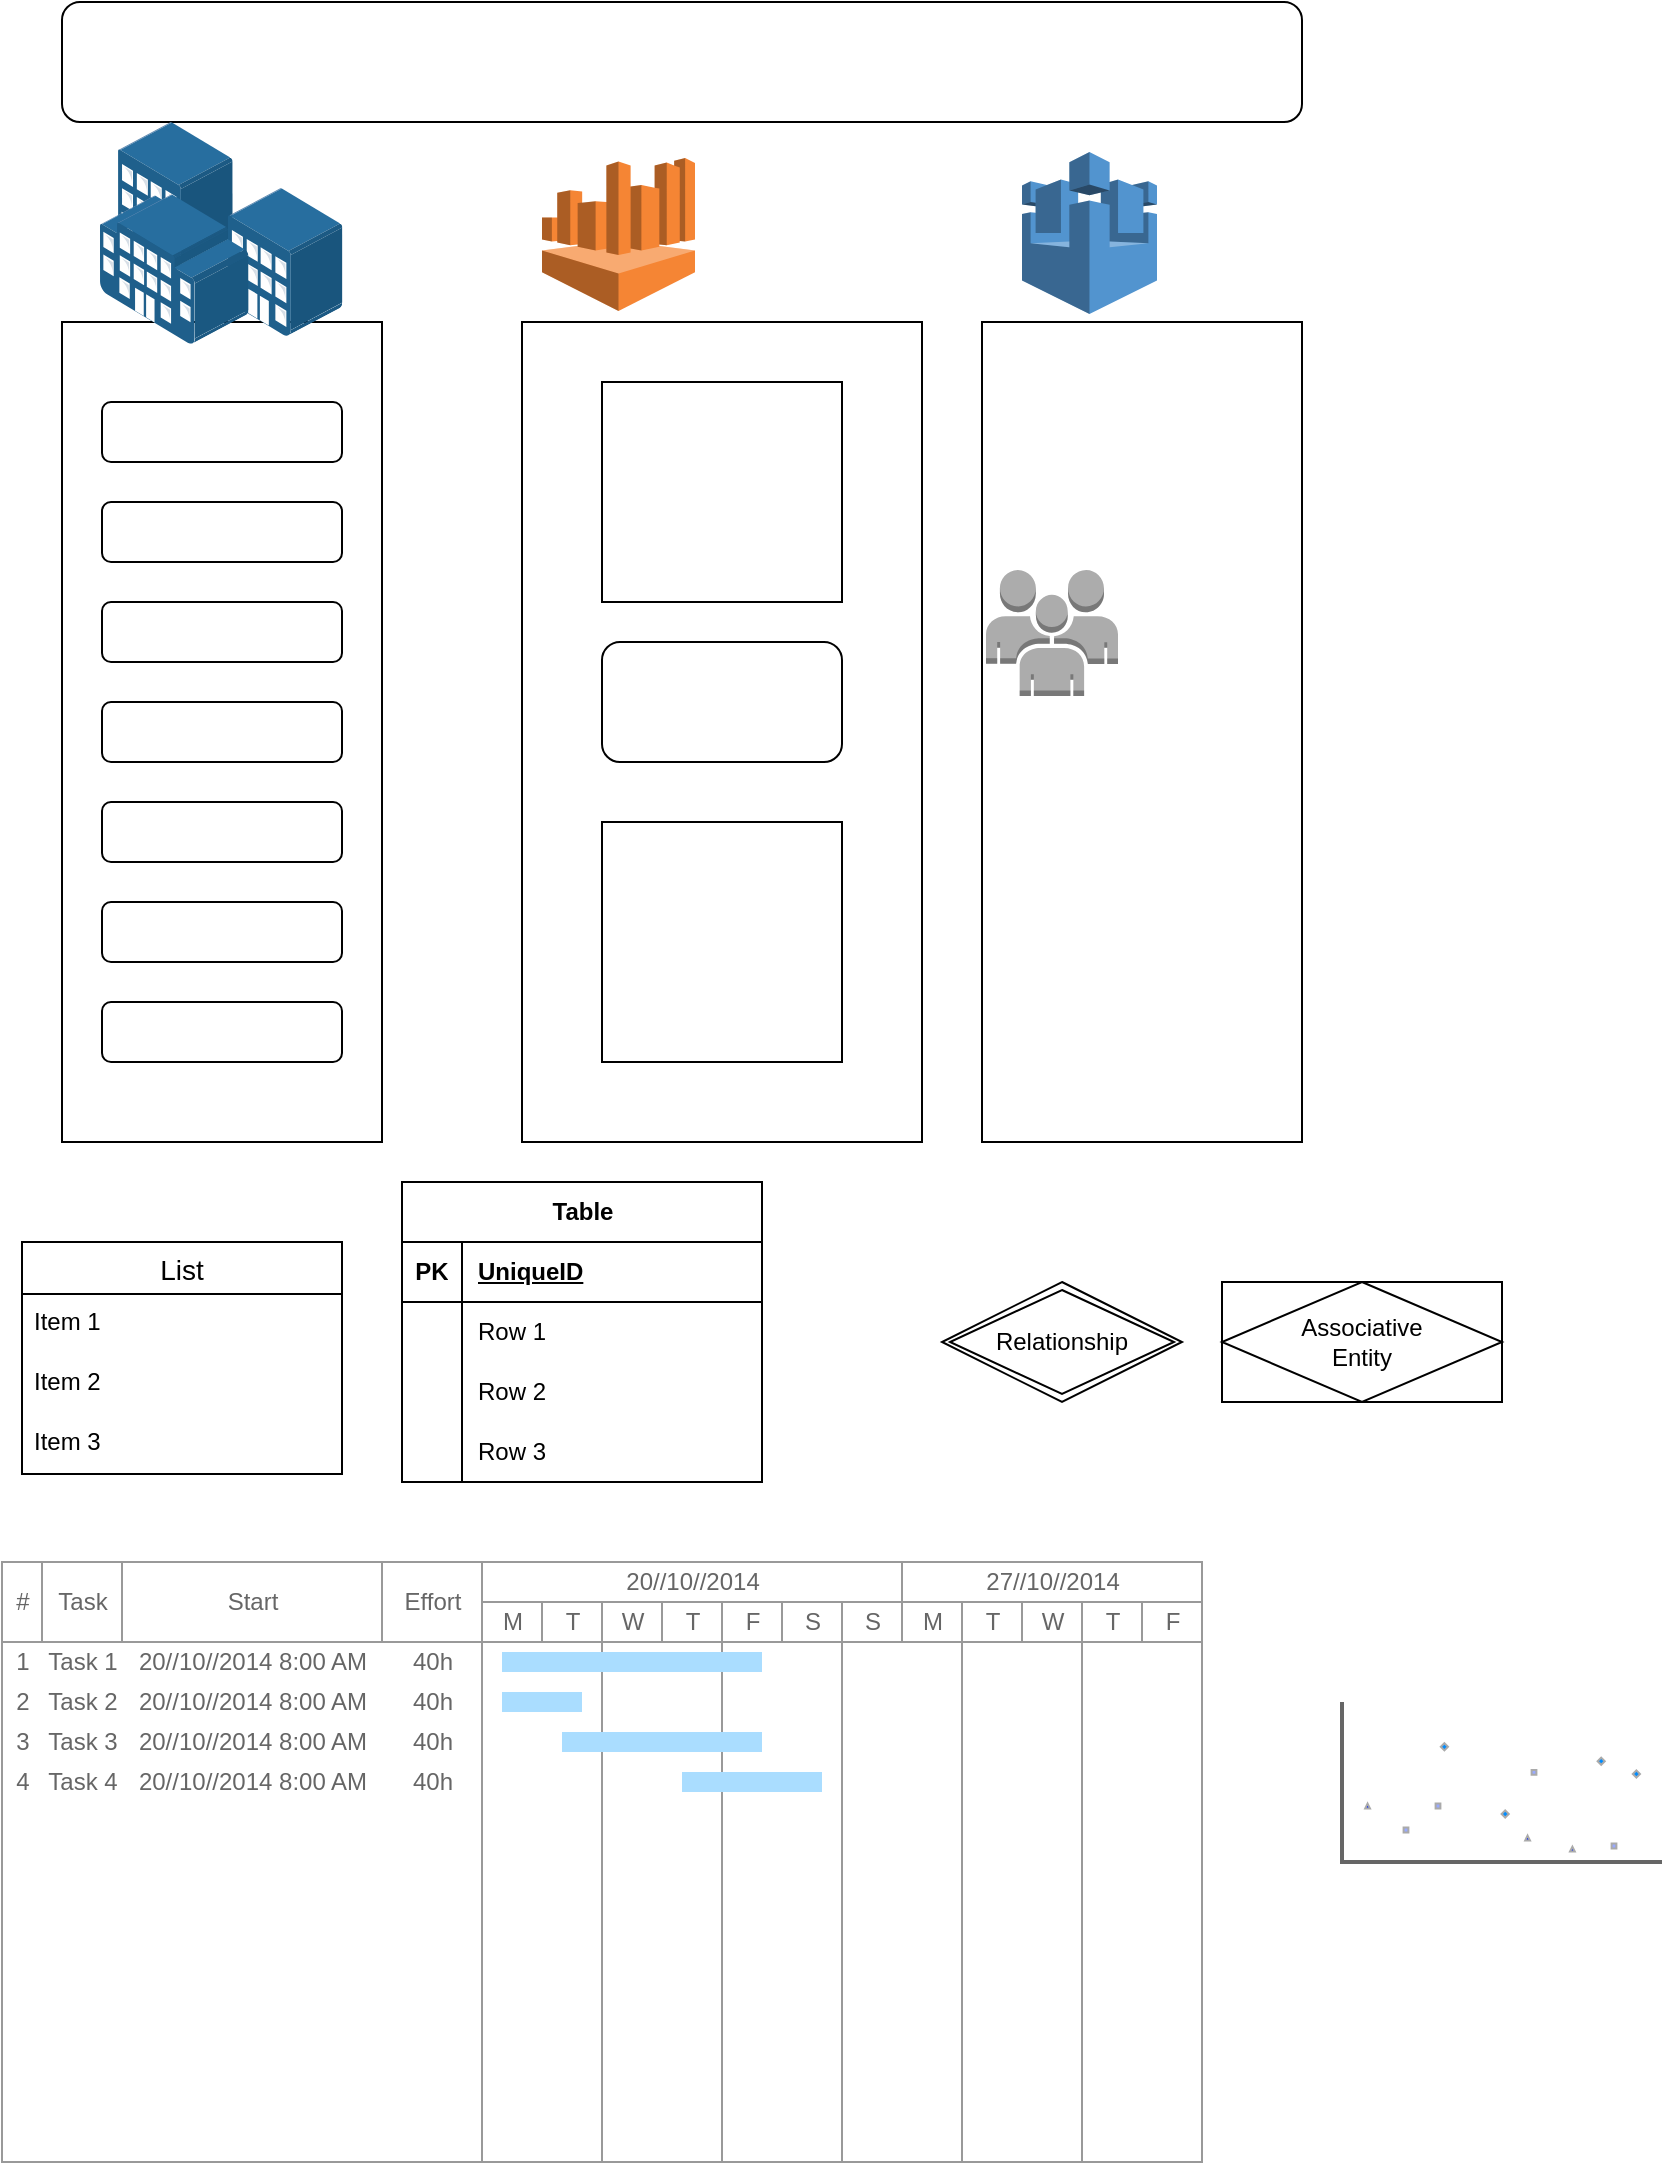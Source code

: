 <mxfile version="24.9.1">
  <diagram name="第 1 页" id="ZfpuJcAWG4KoZAY-R3oi">
    <mxGraphModel dx="1173" dy="768" grid="1" gridSize="10" guides="1" tooltips="1" connect="1" arrows="1" fold="1" page="1" pageScale="1" pageWidth="827" pageHeight="1169" math="0" shadow="0">
      <root>
        <mxCell id="0" />
        <mxCell id="1" parent="0" />
        <mxCell id="s33GEvEaxMYmXVZrxAXG-1" value="" style="rounded=0;whiteSpace=wrap;html=1;" vertex="1" parent="1">
          <mxGeometry x="100" y="220" width="160" height="410" as="geometry" />
        </mxCell>
        <mxCell id="s33GEvEaxMYmXVZrxAXG-2" value="" style="rounded=1;whiteSpace=wrap;html=1;" vertex="1" parent="1">
          <mxGeometry x="100" y="60" width="620" height="60" as="geometry" />
        </mxCell>
        <mxCell id="s33GEvEaxMYmXVZrxAXG-3" value="" style="rounded=0;whiteSpace=wrap;html=1;" vertex="1" parent="1">
          <mxGeometry x="330" y="220" width="200" height="410" as="geometry" />
        </mxCell>
        <mxCell id="s33GEvEaxMYmXVZrxAXG-4" value="" style="rounded=0;whiteSpace=wrap;html=1;" vertex="1" parent="1">
          <mxGeometry x="560" y="220" width="160" height="410" as="geometry" />
        </mxCell>
        <mxCell id="s33GEvEaxMYmXVZrxAXG-5" value="" style="rounded=1;whiteSpace=wrap;html=1;" vertex="1" parent="1">
          <mxGeometry x="120" y="260" width="120" height="30" as="geometry" />
        </mxCell>
        <mxCell id="s33GEvEaxMYmXVZrxAXG-6" value="" style="rounded=1;whiteSpace=wrap;html=1;" vertex="1" parent="1">
          <mxGeometry x="120" y="310" width="120" height="30" as="geometry" />
        </mxCell>
        <mxCell id="s33GEvEaxMYmXVZrxAXG-7" value="" style="rounded=1;whiteSpace=wrap;html=1;" vertex="1" parent="1">
          <mxGeometry x="120" y="360" width="120" height="30" as="geometry" />
        </mxCell>
        <mxCell id="s33GEvEaxMYmXVZrxAXG-8" value="" style="rounded=1;whiteSpace=wrap;html=1;" vertex="1" parent="1">
          <mxGeometry x="120" y="410" width="120" height="30" as="geometry" />
        </mxCell>
        <mxCell id="s33GEvEaxMYmXVZrxAXG-9" value="" style="rounded=1;whiteSpace=wrap;html=1;" vertex="1" parent="1">
          <mxGeometry x="120" y="460" width="120" height="30" as="geometry" />
        </mxCell>
        <mxCell id="s33GEvEaxMYmXVZrxAXG-10" value="" style="rounded=1;whiteSpace=wrap;html=1;" vertex="1" parent="1">
          <mxGeometry x="120" y="510" width="120" height="30" as="geometry" />
        </mxCell>
        <mxCell id="s33GEvEaxMYmXVZrxAXG-11" value="" style="rounded=1;whiteSpace=wrap;html=1;" vertex="1" parent="1">
          <mxGeometry x="120" y="560" width="120" height="30" as="geometry" />
        </mxCell>
        <mxCell id="s33GEvEaxMYmXVZrxAXG-12" value="" style="rounded=0;whiteSpace=wrap;html=1;" vertex="1" parent="1">
          <mxGeometry x="370" y="250" width="120" height="110" as="geometry" />
        </mxCell>
        <mxCell id="s33GEvEaxMYmXVZrxAXG-13" value="" style="rounded=0;whiteSpace=wrap;html=1;" vertex="1" parent="1">
          <mxGeometry x="370" y="470" width="120" height="120" as="geometry" />
        </mxCell>
        <mxCell id="s33GEvEaxMYmXVZrxAXG-14" value="" style="rounded=1;whiteSpace=wrap;html=1;" vertex="1" parent="1">
          <mxGeometry x="370" y="380" width="120" height="60" as="geometry" />
        </mxCell>
        <mxCell id="s33GEvEaxMYmXVZrxAXG-15" value="Associative&#xa;Entity" style="shape=associativeEntity;whiteSpace=wrap;html=1;align=center;" vertex="1" parent="1">
          <mxGeometry x="680" y="700" width="140" height="60" as="geometry" />
        </mxCell>
        <mxCell id="s33GEvEaxMYmXVZrxAXG-16" value="Relationship" style="shape=rhombus;double=1;perimeter=rhombusPerimeter;whiteSpace=wrap;html=1;align=center;" vertex="1" parent="1">
          <mxGeometry x="540" y="700" width="120" height="60" as="geometry" />
        </mxCell>
        <mxCell id="s33GEvEaxMYmXVZrxAXG-17" value="Table" style="shape=table;startSize=30;container=1;collapsible=1;childLayout=tableLayout;fixedRows=1;rowLines=0;fontStyle=1;align=center;resizeLast=1;html=1;" vertex="1" parent="1">
          <mxGeometry x="270" y="650" width="180" height="150" as="geometry" />
        </mxCell>
        <mxCell id="s33GEvEaxMYmXVZrxAXG-18" value="" style="shape=tableRow;horizontal=0;startSize=0;swimlaneHead=0;swimlaneBody=0;fillColor=none;collapsible=0;dropTarget=0;points=[[0,0.5],[1,0.5]];portConstraint=eastwest;top=0;left=0;right=0;bottom=1;" vertex="1" parent="s33GEvEaxMYmXVZrxAXG-17">
          <mxGeometry y="30" width="180" height="30" as="geometry" />
        </mxCell>
        <mxCell id="s33GEvEaxMYmXVZrxAXG-19" value="PK" style="shape=partialRectangle;connectable=0;fillColor=none;top=0;left=0;bottom=0;right=0;fontStyle=1;overflow=hidden;whiteSpace=wrap;html=1;" vertex="1" parent="s33GEvEaxMYmXVZrxAXG-18">
          <mxGeometry width="30" height="30" as="geometry">
            <mxRectangle width="30" height="30" as="alternateBounds" />
          </mxGeometry>
        </mxCell>
        <mxCell id="s33GEvEaxMYmXVZrxAXG-20" value="UniqueID" style="shape=partialRectangle;connectable=0;fillColor=none;top=0;left=0;bottom=0;right=0;align=left;spacingLeft=6;fontStyle=5;overflow=hidden;whiteSpace=wrap;html=1;" vertex="1" parent="s33GEvEaxMYmXVZrxAXG-18">
          <mxGeometry x="30" width="150" height="30" as="geometry">
            <mxRectangle width="150" height="30" as="alternateBounds" />
          </mxGeometry>
        </mxCell>
        <mxCell id="s33GEvEaxMYmXVZrxAXG-21" value="" style="shape=tableRow;horizontal=0;startSize=0;swimlaneHead=0;swimlaneBody=0;fillColor=none;collapsible=0;dropTarget=0;points=[[0,0.5],[1,0.5]];portConstraint=eastwest;top=0;left=0;right=0;bottom=0;" vertex="1" parent="s33GEvEaxMYmXVZrxAXG-17">
          <mxGeometry y="60" width="180" height="30" as="geometry" />
        </mxCell>
        <mxCell id="s33GEvEaxMYmXVZrxAXG-22" value="" style="shape=partialRectangle;connectable=0;fillColor=none;top=0;left=0;bottom=0;right=0;editable=1;overflow=hidden;whiteSpace=wrap;html=1;" vertex="1" parent="s33GEvEaxMYmXVZrxAXG-21">
          <mxGeometry width="30" height="30" as="geometry">
            <mxRectangle width="30" height="30" as="alternateBounds" />
          </mxGeometry>
        </mxCell>
        <mxCell id="s33GEvEaxMYmXVZrxAXG-23" value="Row 1" style="shape=partialRectangle;connectable=0;fillColor=none;top=0;left=0;bottom=0;right=0;align=left;spacingLeft=6;overflow=hidden;whiteSpace=wrap;html=1;" vertex="1" parent="s33GEvEaxMYmXVZrxAXG-21">
          <mxGeometry x="30" width="150" height="30" as="geometry">
            <mxRectangle width="150" height="30" as="alternateBounds" />
          </mxGeometry>
        </mxCell>
        <mxCell id="s33GEvEaxMYmXVZrxAXG-24" value="" style="shape=tableRow;horizontal=0;startSize=0;swimlaneHead=0;swimlaneBody=0;fillColor=none;collapsible=0;dropTarget=0;points=[[0,0.5],[1,0.5]];portConstraint=eastwest;top=0;left=0;right=0;bottom=0;" vertex="1" parent="s33GEvEaxMYmXVZrxAXG-17">
          <mxGeometry y="90" width="180" height="30" as="geometry" />
        </mxCell>
        <mxCell id="s33GEvEaxMYmXVZrxAXG-25" value="" style="shape=partialRectangle;connectable=0;fillColor=none;top=0;left=0;bottom=0;right=0;editable=1;overflow=hidden;whiteSpace=wrap;html=1;" vertex="1" parent="s33GEvEaxMYmXVZrxAXG-24">
          <mxGeometry width="30" height="30" as="geometry">
            <mxRectangle width="30" height="30" as="alternateBounds" />
          </mxGeometry>
        </mxCell>
        <mxCell id="s33GEvEaxMYmXVZrxAXG-26" value="Row 2" style="shape=partialRectangle;connectable=0;fillColor=none;top=0;left=0;bottom=0;right=0;align=left;spacingLeft=6;overflow=hidden;whiteSpace=wrap;html=1;" vertex="1" parent="s33GEvEaxMYmXVZrxAXG-24">
          <mxGeometry x="30" width="150" height="30" as="geometry">
            <mxRectangle width="150" height="30" as="alternateBounds" />
          </mxGeometry>
        </mxCell>
        <mxCell id="s33GEvEaxMYmXVZrxAXG-27" value="" style="shape=tableRow;horizontal=0;startSize=0;swimlaneHead=0;swimlaneBody=0;fillColor=none;collapsible=0;dropTarget=0;points=[[0,0.5],[1,0.5]];portConstraint=eastwest;top=0;left=0;right=0;bottom=0;" vertex="1" parent="s33GEvEaxMYmXVZrxAXG-17">
          <mxGeometry y="120" width="180" height="30" as="geometry" />
        </mxCell>
        <mxCell id="s33GEvEaxMYmXVZrxAXG-28" value="" style="shape=partialRectangle;connectable=0;fillColor=none;top=0;left=0;bottom=0;right=0;editable=1;overflow=hidden;whiteSpace=wrap;html=1;" vertex="1" parent="s33GEvEaxMYmXVZrxAXG-27">
          <mxGeometry width="30" height="30" as="geometry">
            <mxRectangle width="30" height="30" as="alternateBounds" />
          </mxGeometry>
        </mxCell>
        <mxCell id="s33GEvEaxMYmXVZrxAXG-29" value="Row 3" style="shape=partialRectangle;connectable=0;fillColor=none;top=0;left=0;bottom=0;right=0;align=left;spacingLeft=6;overflow=hidden;whiteSpace=wrap;html=1;" vertex="1" parent="s33GEvEaxMYmXVZrxAXG-27">
          <mxGeometry x="30" width="150" height="30" as="geometry">
            <mxRectangle width="150" height="30" as="alternateBounds" />
          </mxGeometry>
        </mxCell>
        <mxCell id="s33GEvEaxMYmXVZrxAXG-30" value="List" style="swimlane;fontStyle=0;childLayout=stackLayout;horizontal=1;startSize=26;horizontalStack=0;resizeParent=1;resizeParentMax=0;resizeLast=0;collapsible=1;marginBottom=0;align=center;fontSize=14;" vertex="1" parent="1">
          <mxGeometry x="80" y="680" width="160" height="116" as="geometry" />
        </mxCell>
        <mxCell id="s33GEvEaxMYmXVZrxAXG-31" value="Item 1" style="text;strokeColor=none;fillColor=none;spacingLeft=4;spacingRight=4;overflow=hidden;rotatable=0;points=[[0,0.5],[1,0.5]];portConstraint=eastwest;fontSize=12;whiteSpace=wrap;html=1;" vertex="1" parent="s33GEvEaxMYmXVZrxAXG-30">
          <mxGeometry y="26" width="160" height="30" as="geometry" />
        </mxCell>
        <mxCell id="s33GEvEaxMYmXVZrxAXG-32" value="Item 2" style="text;strokeColor=none;fillColor=none;spacingLeft=4;spacingRight=4;overflow=hidden;rotatable=0;points=[[0,0.5],[1,0.5]];portConstraint=eastwest;fontSize=12;whiteSpace=wrap;html=1;" vertex="1" parent="s33GEvEaxMYmXVZrxAXG-30">
          <mxGeometry y="56" width="160" height="30" as="geometry" />
        </mxCell>
        <mxCell id="s33GEvEaxMYmXVZrxAXG-33" value="Item 3" style="text;strokeColor=none;fillColor=none;spacingLeft=4;spacingRight=4;overflow=hidden;rotatable=0;points=[[0,0.5],[1,0.5]];portConstraint=eastwest;fontSize=12;whiteSpace=wrap;html=1;" vertex="1" parent="s33GEvEaxMYmXVZrxAXG-30">
          <mxGeometry y="86" width="160" height="30" as="geometry" />
        </mxCell>
        <mxCell id="s33GEvEaxMYmXVZrxAXG-34" value="" style="verticalLabelPosition=bottom;shadow=0;dashed=0;align=center;html=1;verticalAlign=top;strokeWidth=1;shape=mxgraph.mockup.graphics.plotChart;strokeColor=none;strokeColor2=#aaaaaa;strokeColor3=#666666;fillColor2=#99aaff,#0022ff,#008cff;" vertex="1" parent="1">
          <mxGeometry x="740" y="910" width="160" height="80" as="geometry" />
        </mxCell>
        <mxCell id="s33GEvEaxMYmXVZrxAXG-35" value="" style="strokeWidth=1;shadow=0;dashed=0;align=center;html=1;shape=mxgraph.mockup.graphics.rrect;rSize=0;strokeColor=#999999;" vertex="1" parent="1">
          <mxGeometry x="70" y="840" width="600" height="300" as="geometry" />
        </mxCell>
        <mxCell id="s33GEvEaxMYmXVZrxAXG-36" value="#" style="strokeColor=inherit;fillColor=inherit;gradientColor=inherit;strokeWidth=1;shadow=0;dashed=0;align=center;html=1;shape=mxgraph.mockup.graphics.rrect;rSize=0;fontColor=#666666;" vertex="1" parent="s33GEvEaxMYmXVZrxAXG-35">
          <mxGeometry width="20" height="40" as="geometry" />
        </mxCell>
        <mxCell id="s33GEvEaxMYmXVZrxAXG-37" value="Task" style="strokeColor=inherit;fillColor=inherit;gradientColor=inherit;strokeWidth=1;shadow=0;dashed=0;align=center;html=1;shape=mxgraph.mockup.graphics.rrect;rSize=0;fontColor=#666666;" vertex="1" parent="s33GEvEaxMYmXVZrxAXG-35">
          <mxGeometry x="20" width="40" height="40" as="geometry" />
        </mxCell>
        <mxCell id="s33GEvEaxMYmXVZrxAXG-38" value="Start" style="strokeColor=inherit;fillColor=inherit;gradientColor=inherit;strokeWidth=1;shadow=0;dashed=0;align=center;html=1;shape=mxgraph.mockup.graphics.rrect;rSize=0;fontColor=#666666;" vertex="1" parent="s33GEvEaxMYmXVZrxAXG-35">
          <mxGeometry x="60" width="130" height="40" as="geometry" />
        </mxCell>
        <mxCell id="s33GEvEaxMYmXVZrxAXG-39" value="Effort" style="strokeColor=inherit;fillColor=inherit;gradientColor=inherit;strokeWidth=1;shadow=0;dashed=0;align=center;html=1;shape=mxgraph.mockup.graphics.rrect;rSize=0;fontColor=#666666;" vertex="1" parent="s33GEvEaxMYmXVZrxAXG-35">
          <mxGeometry x="190" width="50" height="40" as="geometry" />
        </mxCell>
        <mxCell id="s33GEvEaxMYmXVZrxAXG-40" value="20//10//2014" style="strokeColor=inherit;fillColor=inherit;gradientColor=inherit;strokeWidth=1;shadow=0;dashed=0;align=center;html=1;shape=mxgraph.mockup.graphics.rrect;rSize=0;fontColor=#666666;" vertex="1" parent="s33GEvEaxMYmXVZrxAXG-35">
          <mxGeometry x="240" width="210" height="20" as="geometry" />
        </mxCell>
        <mxCell id="s33GEvEaxMYmXVZrxAXG-41" value="27//10//2014" style="strokeColor=inherit;fillColor=inherit;gradientColor=inherit;strokeWidth=1;shadow=0;dashed=0;align=center;html=1;shape=mxgraph.mockup.graphics.rrect;rSize=0;fontColor=#666666;" vertex="1" parent="s33GEvEaxMYmXVZrxAXG-35">
          <mxGeometry x="450" width="150" height="20" as="geometry" />
        </mxCell>
        <mxCell id="s33GEvEaxMYmXVZrxAXG-42" value="M" style="strokeColor=inherit;fillColor=inherit;gradientColor=inherit;strokeWidth=1;shadow=0;dashed=0;align=center;html=1;shape=mxgraph.mockup.graphics.rrect;rSize=0;;fontColor=#666666;" vertex="1" parent="s33GEvEaxMYmXVZrxAXG-35">
          <mxGeometry x="240" y="20" width="30" height="20" as="geometry" />
        </mxCell>
        <mxCell id="s33GEvEaxMYmXVZrxAXG-43" value="T" style="strokeColor=inherit;fillColor=inherit;gradientColor=inherit;strokeWidth=1;shadow=0;dashed=0;align=center;html=1;shape=mxgraph.mockup.graphics.rrect;rSize=0;fontColor=#666666;" vertex="1" parent="s33GEvEaxMYmXVZrxAXG-35">
          <mxGeometry x="270" y="20" width="30" height="20" as="geometry" />
        </mxCell>
        <mxCell id="s33GEvEaxMYmXVZrxAXG-44" value="W" style="strokeColor=inherit;fillColor=inherit;gradientColor=inherit;strokeWidth=1;shadow=0;dashed=0;align=center;html=1;shape=mxgraph.mockup.graphics.rrect;rSize=0;fontColor=#666666;" vertex="1" parent="s33GEvEaxMYmXVZrxAXG-35">
          <mxGeometry x="300" y="20" width="30" height="20" as="geometry" />
        </mxCell>
        <mxCell id="s33GEvEaxMYmXVZrxAXG-45" value="T" style="strokeColor=inherit;fillColor=inherit;gradientColor=inherit;strokeWidth=1;shadow=0;dashed=0;align=center;html=1;shape=mxgraph.mockup.graphics.rrect;rSize=0;fontColor=#666666;" vertex="1" parent="s33GEvEaxMYmXVZrxAXG-35">
          <mxGeometry x="330" y="20" width="30" height="20" as="geometry" />
        </mxCell>
        <mxCell id="s33GEvEaxMYmXVZrxAXG-46" value="F" style="strokeColor=inherit;fillColor=inherit;gradientColor=inherit;strokeWidth=1;shadow=0;dashed=0;align=center;html=1;shape=mxgraph.mockup.graphics.rrect;rSize=0;fontColor=#666666;" vertex="1" parent="s33GEvEaxMYmXVZrxAXG-35">
          <mxGeometry x="360" y="20" width="30" height="20" as="geometry" />
        </mxCell>
        <mxCell id="s33GEvEaxMYmXVZrxAXG-47" value="S" style="strokeColor=inherit;fillColor=inherit;gradientColor=inherit;strokeWidth=1;shadow=0;dashed=0;align=center;html=1;shape=mxgraph.mockup.graphics.rrect;rSize=0;fontColor=#666666;" vertex="1" parent="s33GEvEaxMYmXVZrxAXG-35">
          <mxGeometry x="390" y="20" width="30" height="20" as="geometry" />
        </mxCell>
        <mxCell id="s33GEvEaxMYmXVZrxAXG-48" value="S" style="strokeColor=inherit;fillColor=inherit;gradientColor=inherit;strokeWidth=1;shadow=0;dashed=0;align=center;html=1;shape=mxgraph.mockup.graphics.rrect;rSize=0;fontColor=#666666;" vertex="1" parent="s33GEvEaxMYmXVZrxAXG-35">
          <mxGeometry x="420" y="20" width="30" height="20" as="geometry" />
        </mxCell>
        <mxCell id="s33GEvEaxMYmXVZrxAXG-49" value="M" style="strokeColor=inherit;fillColor=inherit;gradientColor=inherit;strokeWidth=1;shadow=0;dashed=0;align=center;html=1;shape=mxgraph.mockup.graphics.rrect;rSize=0;fontColor=#666666;" vertex="1" parent="s33GEvEaxMYmXVZrxAXG-35">
          <mxGeometry x="450" y="20" width="30" height="20" as="geometry" />
        </mxCell>
        <mxCell id="s33GEvEaxMYmXVZrxAXG-50" value="T" style="strokeColor=inherit;fillColor=inherit;gradientColor=inherit;strokeWidth=1;shadow=0;dashed=0;align=center;html=1;shape=mxgraph.mockup.graphics.rrect;rSize=0;fontColor=#666666;" vertex="1" parent="s33GEvEaxMYmXVZrxAXG-35">
          <mxGeometry x="480" y="20" width="30" height="20" as="geometry" />
        </mxCell>
        <mxCell id="s33GEvEaxMYmXVZrxAXG-51" value="W" style="strokeColor=inherit;fillColor=inherit;gradientColor=inherit;strokeWidth=1;shadow=0;dashed=0;align=center;html=1;shape=mxgraph.mockup.graphics.rrect;rSize=0;fontColor=#666666;" vertex="1" parent="s33GEvEaxMYmXVZrxAXG-35">
          <mxGeometry x="510" y="20" width="30" height="20" as="geometry" />
        </mxCell>
        <mxCell id="s33GEvEaxMYmXVZrxAXG-52" value="T" style="strokeColor=inherit;fillColor=inherit;gradientColor=inherit;strokeWidth=1;shadow=0;dashed=0;align=center;html=1;shape=mxgraph.mockup.graphics.rrect;rSize=0;fontColor=#666666;" vertex="1" parent="s33GEvEaxMYmXVZrxAXG-35">
          <mxGeometry x="540" y="20" width="30" height="20" as="geometry" />
        </mxCell>
        <mxCell id="s33GEvEaxMYmXVZrxAXG-53" value="F" style="strokeColor=inherit;fillColor=inherit;gradientColor=inherit;strokeWidth=1;shadow=0;dashed=0;align=center;html=1;shape=mxgraph.mockup.graphics.rrect;rSize=0;fontColor=#666666;" vertex="1" parent="s33GEvEaxMYmXVZrxAXG-35">
          <mxGeometry x="570" y="20" width="30" height="20" as="geometry" />
        </mxCell>
        <mxCell id="s33GEvEaxMYmXVZrxAXG-54" value="" style="strokeColor=inherit;fillColor=inherit;gradientColor=inherit;strokeWidth=1;shadow=0;dashed=0;align=center;html=1;shape=mxgraph.mockup.graphics.rrect;rSize=0;fontColor=#666666;" vertex="1" parent="s33GEvEaxMYmXVZrxAXG-35">
          <mxGeometry y="40" width="240" height="260" as="geometry" />
        </mxCell>
        <mxCell id="s33GEvEaxMYmXVZrxAXG-55" value="" style="strokeColor=inherit;fillColor=inherit;gradientColor=inherit;strokeWidth=1;shadow=0;dashed=0;align=center;html=1;shape=mxgraph.mockup.graphics.rrect;rSize=0;fontColor=#666666;" vertex="1" parent="s33GEvEaxMYmXVZrxAXG-35">
          <mxGeometry x="240" y="40" width="60" height="260" as="geometry" />
        </mxCell>
        <mxCell id="s33GEvEaxMYmXVZrxAXG-56" value="" style="strokeColor=inherit;fillColor=inherit;gradientColor=inherit;strokeWidth=1;shadow=0;dashed=0;align=center;html=1;shape=mxgraph.mockup.graphics.rrect;rSize=0;fontColor=#666666;" vertex="1" parent="s33GEvEaxMYmXVZrxAXG-35">
          <mxGeometry x="300" y="40" width="60" height="260" as="geometry" />
        </mxCell>
        <mxCell id="s33GEvEaxMYmXVZrxAXG-57" value="" style="strokeColor=inherit;fillColor=inherit;gradientColor=inherit;strokeWidth=1;shadow=0;dashed=0;align=center;html=1;shape=mxgraph.mockup.graphics.rrect;rSize=0;fontColor=#666666;" vertex="1" parent="s33GEvEaxMYmXVZrxAXG-35">
          <mxGeometry x="360" y="40" width="60" height="260" as="geometry" />
        </mxCell>
        <mxCell id="s33GEvEaxMYmXVZrxAXG-58" value="" style="strokeColor=inherit;fillColor=inherit;gradientColor=inherit;strokeWidth=1;shadow=0;dashed=0;align=center;html=1;shape=mxgraph.mockup.graphics.rrect;rSize=0;fontColor=#666666;" vertex="1" parent="s33GEvEaxMYmXVZrxAXG-35">
          <mxGeometry x="420" y="40" width="60" height="260" as="geometry" />
        </mxCell>
        <mxCell id="s33GEvEaxMYmXVZrxAXG-59" value="" style="strokeColor=inherit;fillColor=inherit;gradientColor=inherit;strokeWidth=1;shadow=0;dashed=0;align=center;html=1;shape=mxgraph.mockup.graphics.rrect;rSize=0;fontColor=#666666;" vertex="1" parent="s33GEvEaxMYmXVZrxAXG-35">
          <mxGeometry x="480" y="40" width="60" height="260" as="geometry" />
        </mxCell>
        <mxCell id="s33GEvEaxMYmXVZrxAXG-60" value="" style="strokeColor=inherit;fillColor=inherit;gradientColor=inherit;strokeWidth=1;shadow=0;dashed=0;align=center;html=1;shape=mxgraph.mockup.graphics.rrect;rSize=0;fontColor=#666666;" vertex="1" parent="s33GEvEaxMYmXVZrxAXG-35">
          <mxGeometry x="540" y="40" width="60" height="260" as="geometry" />
        </mxCell>
        <mxCell id="s33GEvEaxMYmXVZrxAXG-61" value="1" style="strokeWidth=1;shadow=0;dashed=0;align=center;html=1;shape=mxgraph.mockup.graphics.anchor;fontColor=#666666;" vertex="1" parent="s33GEvEaxMYmXVZrxAXG-35">
          <mxGeometry y="40" width="20" height="20" as="geometry" />
        </mxCell>
        <mxCell id="s33GEvEaxMYmXVZrxAXG-62" value="Task 1" style="strokeWidth=1;shadow=0;dashed=0;align=center;html=1;shape=mxgraph.mockup.graphics.anchor;fontColor=#666666;" vertex="1" parent="s33GEvEaxMYmXVZrxAXG-35">
          <mxGeometry x="20" y="40" width="40" height="20" as="geometry" />
        </mxCell>
        <mxCell id="s33GEvEaxMYmXVZrxAXG-63" value="20//10//2014 8:00 AM" style="strokeWidth=1;shadow=0;dashed=0;align=center;html=1;shape=mxgraph.mockup.graphics.anchor;fontColor=#666666;" vertex="1" parent="s33GEvEaxMYmXVZrxAXG-35">
          <mxGeometry x="60" y="40" width="130" height="20" as="geometry" />
        </mxCell>
        <mxCell id="s33GEvEaxMYmXVZrxAXG-64" value="40h" style="strokeWidth=1;shadow=0;dashed=0;align=center;html=1;shape=mxgraph.mockup.graphics.anchor;fontColor=#666666;" vertex="1" parent="s33GEvEaxMYmXVZrxAXG-35">
          <mxGeometry x="190" y="40" width="50" height="20" as="geometry" />
        </mxCell>
        <mxCell id="s33GEvEaxMYmXVZrxAXG-65" value="2" style="strokeWidth=1;shadow=0;dashed=0;align=center;html=1;shape=mxgraph.mockup.graphics.anchor;fontColor=#666666;" vertex="1" parent="s33GEvEaxMYmXVZrxAXG-35">
          <mxGeometry y="60" width="20" height="20" as="geometry" />
        </mxCell>
        <mxCell id="s33GEvEaxMYmXVZrxAXG-66" value="Task 2" style="strokeWidth=1;shadow=0;dashed=0;align=center;html=1;shape=mxgraph.mockup.graphics.anchor;fontColor=#666666;" vertex="1" parent="s33GEvEaxMYmXVZrxAXG-35">
          <mxGeometry x="20" y="60" width="40" height="20" as="geometry" />
        </mxCell>
        <mxCell id="s33GEvEaxMYmXVZrxAXG-67" value="20//10//2014 8:00 AM" style="strokeWidth=1;shadow=0;dashed=0;align=center;html=1;shape=mxgraph.mockup.graphics.anchor;fontColor=#666666;" vertex="1" parent="s33GEvEaxMYmXVZrxAXG-35">
          <mxGeometry x="60" y="60" width="130" height="20" as="geometry" />
        </mxCell>
        <mxCell id="s33GEvEaxMYmXVZrxAXG-68" value="40h" style="strokeWidth=1;shadow=0;dashed=0;align=center;html=1;shape=mxgraph.mockup.graphics.anchor;fontColor=#666666;" vertex="1" parent="s33GEvEaxMYmXVZrxAXG-35">
          <mxGeometry x="190" y="60" width="50" height="20" as="geometry" />
        </mxCell>
        <mxCell id="s33GEvEaxMYmXVZrxAXG-69" value="3" style="strokeWidth=1;shadow=0;dashed=0;align=center;html=1;shape=mxgraph.mockup.graphics.anchor;fontColor=#666666;" vertex="1" parent="s33GEvEaxMYmXVZrxAXG-35">
          <mxGeometry y="80" width="20" height="20" as="geometry" />
        </mxCell>
        <mxCell id="s33GEvEaxMYmXVZrxAXG-70" value="Task 3" style="strokeWidth=1;shadow=0;dashed=0;align=center;html=1;shape=mxgraph.mockup.graphics.anchor;fontColor=#666666;" vertex="1" parent="s33GEvEaxMYmXVZrxAXG-35">
          <mxGeometry x="20" y="80" width="40" height="20" as="geometry" />
        </mxCell>
        <mxCell id="s33GEvEaxMYmXVZrxAXG-71" value="20//10//2014 8:00 AM" style="strokeWidth=1;shadow=0;dashed=0;align=center;html=1;shape=mxgraph.mockup.graphics.anchor;fontColor=#666666;" vertex="1" parent="s33GEvEaxMYmXVZrxAXG-35">
          <mxGeometry x="60" y="80" width="130" height="20" as="geometry" />
        </mxCell>
        <mxCell id="s33GEvEaxMYmXVZrxAXG-72" value="40h" style="strokeWidth=1;shadow=0;dashed=0;align=center;html=1;shape=mxgraph.mockup.graphics.anchor;fontColor=#666666;" vertex="1" parent="s33GEvEaxMYmXVZrxAXG-35">
          <mxGeometry x="190" y="80" width="50" height="20" as="geometry" />
        </mxCell>
        <mxCell id="s33GEvEaxMYmXVZrxAXG-73" value="4" style="strokeWidth=1;shadow=0;dashed=0;align=center;html=1;shape=mxgraph.mockup.graphics.anchor;fontColor=#666666;" vertex="1" parent="s33GEvEaxMYmXVZrxAXG-35">
          <mxGeometry y="100" width="20" height="20" as="geometry" />
        </mxCell>
        <mxCell id="s33GEvEaxMYmXVZrxAXG-74" value="Task 4" style="strokeWidth=1;shadow=0;dashed=0;align=center;html=1;shape=mxgraph.mockup.graphics.anchor;fontColor=#666666;" vertex="1" parent="s33GEvEaxMYmXVZrxAXG-35">
          <mxGeometry x="20" y="100" width="40" height="20" as="geometry" />
        </mxCell>
        <mxCell id="s33GEvEaxMYmXVZrxAXG-75" value="20//10//2014 8:00 AM" style="strokeWidth=1;shadow=0;dashed=0;align=center;html=1;shape=mxgraph.mockup.graphics.anchor;fontColor=#666666;" vertex="1" parent="s33GEvEaxMYmXVZrxAXG-35">
          <mxGeometry x="60" y="100" width="130" height="20" as="geometry" />
        </mxCell>
        <mxCell id="s33GEvEaxMYmXVZrxAXG-76" value="40h" style="strokeWidth=1;shadow=0;dashed=0;align=center;html=1;shape=mxgraph.mockup.graphics.anchor;fontColor=#666666;" vertex="1" parent="s33GEvEaxMYmXVZrxAXG-35">
          <mxGeometry x="190" y="100" width="50" height="20" as="geometry" />
        </mxCell>
        <mxCell id="s33GEvEaxMYmXVZrxAXG-77" value="" style="strokeWidth=1;shadow=0;dashed=0;align=center;html=1;shape=mxgraph.mockup.graphics.rrect;rSize=0;strokeColor=none;fillColor=#aaddff;" vertex="1" parent="s33GEvEaxMYmXVZrxAXG-35">
          <mxGeometry x="250" y="45" width="130" height="10" as="geometry" />
        </mxCell>
        <mxCell id="s33GEvEaxMYmXVZrxAXG-78" value="" style="strokeWidth=1;shadow=0;dashed=0;align=center;html=1;shape=mxgraph.mockup.graphics.rrect;rSize=0;strokeColor=none;fillColor=#aaddff;" vertex="1" parent="s33GEvEaxMYmXVZrxAXG-35">
          <mxGeometry x="250" y="65" width="40" height="10" as="geometry" />
        </mxCell>
        <mxCell id="s33GEvEaxMYmXVZrxAXG-79" value="" style="strokeWidth=1;shadow=0;dashed=0;align=center;html=1;shape=mxgraph.mockup.graphics.rrect;rSize=0;strokeColor=none;fillColor=#aaddff;" vertex="1" parent="s33GEvEaxMYmXVZrxAXG-35">
          <mxGeometry x="280" y="85" width="100" height="10" as="geometry" />
        </mxCell>
        <mxCell id="s33GEvEaxMYmXVZrxAXG-80" value="" style="strokeWidth=1;shadow=0;dashed=0;align=center;html=1;shape=mxgraph.mockup.graphics.rrect;rSize=0;strokeColor=none;fillColor=#aaddff;" vertex="1" parent="s33GEvEaxMYmXVZrxAXG-35">
          <mxGeometry x="340" y="105" width="70" height="10" as="geometry" />
        </mxCell>
        <mxCell id="s33GEvEaxMYmXVZrxAXG-81" value="" style="image;points=[];aspect=fixed;html=1;align=center;shadow=0;dashed=0;image=img/lib/allied_telesis/buildings/Building_Cluster.svg;" vertex="1" parent="1">
          <mxGeometry x="119" y="120" width="121.2" height="111" as="geometry" />
        </mxCell>
        <mxCell id="s33GEvEaxMYmXVZrxAXG-82" value="" style="outlineConnect=0;dashed=0;verticalLabelPosition=bottom;verticalAlign=top;align=center;html=1;shape=mxgraph.aws3.athena;fillColor=#F58534;gradientColor=none;" vertex="1" parent="1">
          <mxGeometry x="340" y="138" width="76.5" height="76.5" as="geometry" />
        </mxCell>
        <mxCell id="s33GEvEaxMYmXVZrxAXG-83" value="" style="outlineConnect=0;dashed=0;verticalLabelPosition=bottom;verticalAlign=top;align=center;html=1;shape=mxgraph.aws3.aws_iot;fillColor=#5294CF;gradientColor=none;" vertex="1" parent="1">
          <mxGeometry x="580" y="135" width="67.5" height="81" as="geometry" />
        </mxCell>
        <mxCell id="s33GEvEaxMYmXVZrxAXG-84" value="" style="outlineConnect=0;dashed=0;verticalLabelPosition=bottom;verticalAlign=top;align=center;html=1;shape=mxgraph.aws3.users;fillColor=#ACACAC;gradientColor=none;" vertex="1" parent="1">
          <mxGeometry x="562" y="344" width="66" height="63" as="geometry" />
        </mxCell>
      </root>
    </mxGraphModel>
  </diagram>
</mxfile>
